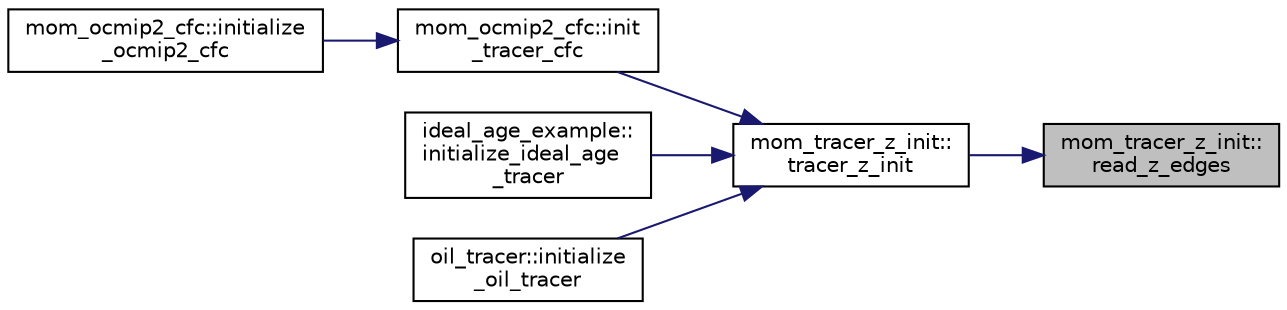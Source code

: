 digraph "mom_tracer_z_init::read_z_edges"
{
 // INTERACTIVE_SVG=YES
 // LATEX_PDF_SIZE
  edge [fontname="Helvetica",fontsize="10",labelfontname="Helvetica",labelfontsize="10"];
  node [fontname="Helvetica",fontsize="10",shape=record];
  rankdir="RL";
  Node1 [label="mom_tracer_z_init::\lread_z_edges",height=0.2,width=0.4,color="black", fillcolor="grey75", style="filled", fontcolor="black",tooltip="This subroutine reads the vertical coordinate data for a field from a NetCDF file...."];
  Node1 -> Node2 [dir="back",color="midnightblue",fontsize="10",style="solid",fontname="Helvetica"];
  Node2 [label="mom_tracer_z_init::\ltracer_z_init",height=0.2,width=0.4,color="black", fillcolor="white", style="filled",URL="$namespacemom__tracer__z__init.html#aef33387149983391f1ea92bad7344360",tooltip="This function initializes a tracer by reading a Z-space file, returning .true. if this appears to hav..."];
  Node2 -> Node3 [dir="back",color="midnightblue",fontsize="10",style="solid",fontname="Helvetica"];
  Node3 [label="mom_ocmip2_cfc::init\l_tracer_cfc",height=0.2,width=0.4,color="black", fillcolor="white", style="filled",URL="$namespacemom__ocmip2__cfc.html#a293cd355bf164bfd6bbe2cda4b00ad12",tooltip="This subroutine initializes a tracer array."];
  Node3 -> Node4 [dir="back",color="midnightblue",fontsize="10",style="solid",fontname="Helvetica"];
  Node4 [label="mom_ocmip2_cfc::initialize\l_ocmip2_cfc",height=0.2,width=0.4,color="black", fillcolor="white", style="filled",URL="$namespacemom__ocmip2__cfc.html#aaaa0b7695728d3761d5f25688838f5fc",tooltip="Initialize the OCMP2 CFC tracer fields and set up the tracer output."];
  Node2 -> Node5 [dir="back",color="midnightblue",fontsize="10",style="solid",fontname="Helvetica"];
  Node5 [label="ideal_age_example::\linitialize_ideal_age\l_tracer",height=0.2,width=0.4,color="black", fillcolor="white", style="filled",URL="$namespaceideal__age__example.html#ae8c12d0128c24a491f7af62d4dd6ec5d",tooltip="Sets the ideal age traces to their initial values and sets up the tracer output."];
  Node2 -> Node6 [dir="back",color="midnightblue",fontsize="10",style="solid",fontname="Helvetica"];
  Node6 [label="oil_tracer::initialize\l_oil_tracer",height=0.2,width=0.4,color="black", fillcolor="white", style="filled",URL="$namespaceoil__tracer.html#a3cb362789ef0ea593f8b7de22016a92e",tooltip="Initialize the oil tracers and set up tracer output."];
}
